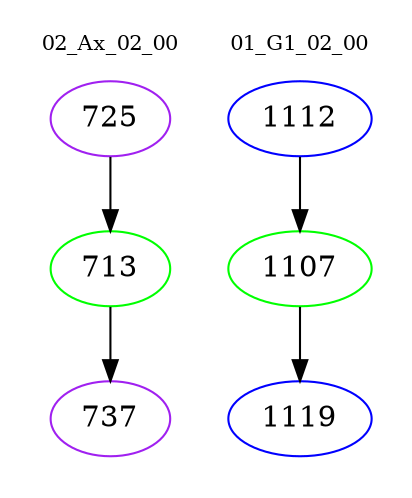 digraph{
subgraph cluster_0 {
color = white
label = "02_Ax_02_00";
fontsize=10;
T0_725 [label="725", color="purple"]
T0_725 -> T0_713 [color="black"]
T0_713 [label="713", color="green"]
T0_713 -> T0_737 [color="black"]
T0_737 [label="737", color="purple"]
}
subgraph cluster_1 {
color = white
label = "01_G1_02_00";
fontsize=10;
T1_1112 [label="1112", color="blue"]
T1_1112 -> T1_1107 [color="black"]
T1_1107 [label="1107", color="green"]
T1_1107 -> T1_1119 [color="black"]
T1_1119 [label="1119", color="blue"]
}
}
